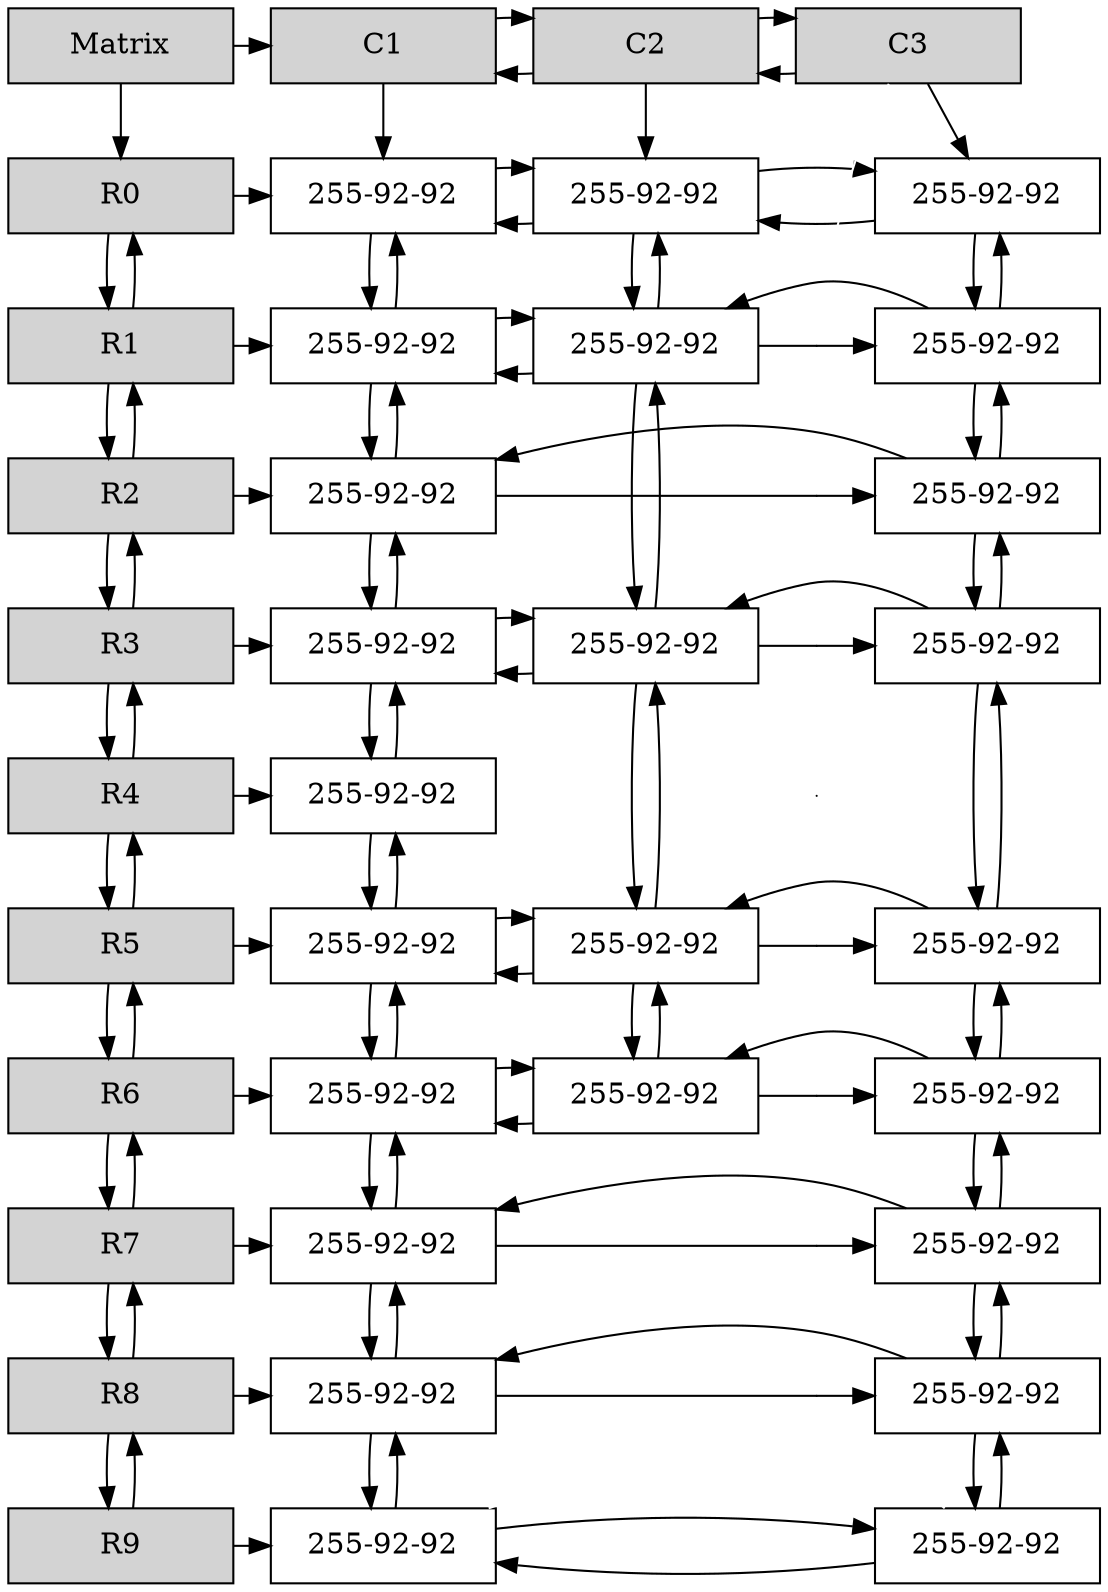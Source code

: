 digraph Sparce_Matrix {
node [shape=box]
Mt[ label = "Matrix", width = 1.5, style = filled, group = 1 ];
e0[ shape = point, width = 0 ];
e1[ shape = point, width = 0 ];
e2[ shape = point, width = 0 ];
e3[ shape = point, width = 0 ];
e4[ shape = point, width = 0 ];
e5[ shape = point, width = 0 ];
e6[ shape = point, width = 0 ];
e7[ shape = point, width = 0 ];
U0[label = "R0"    width = 1.5 style = filled, group = 1 ];
Mt->U0;
N1_L0 [label = "255-92-92" width = 1.5, group =3];
U0 -> N1_L0;
A1 -> N1_L0;
N2_L0 [label = "255-92-92" width = 1.5, group =4];
N2_L0 -> N1_L0;
N1_L0 -> N2_L0;
A2 -> N2_L0;
N3_L0 [label = "255-92-92" width = 1.5, group =5];
N3_L0 -> N2_L0;
N2_L0 -> N3_L0;
A3 -> N3_L0;
{ rank = same; U0;N1_L0;N2_L0;N3_L0;}
U1[label = "R1"    width = 1.5 style = filled, group = 1 ];
U1 -> U0;
U0 -> U1;
N1_L1 [label = "255-92-92" width = 1.5, group =3];
U1 -> N1_L1;
N1_L1 -> N1_L0;
N1_L0 -> N1_L1;
N2_L1 [label = "255-92-92" width = 1.5, group =4];
N2_L1 -> N1_L1;
N1_L1 -> N2_L1;
N2_L1 -> N2_L0;
N2_L0 -> N2_L1;
N3_L1 [label = "255-92-92" width = 1.5, group =5];
N3_L1 -> N2_L1;
N2_L1 -> N3_L1;
N3_L1 -> N3_L0;
N3_L0 -> N3_L1;
{ rank = same; U1;N1_L1;N2_L1;N3_L1;}
U2[label = "R2"    width = 1.5 style = filled, group = 1 ];
U2 -> U1;
U1 -> U2;
{ rank = same; U1; e0}
N1_L2 [label = "255-92-92" width = 1.5, group =3];
U2 -> N1_L2;
N1_L2 -> N1_L1;
N1_L1 -> N1_L2;
N3_L2 [label = "255-92-92" width = 1.5, group =5];
N3_L2 -> N1_L2;
N1_L2 -> N3_L2;
N3_L2 -> N3_L1;
N3_L1 -> N3_L2;
{ rank = same; U2;N1_L2;N3_L2;}
U3[label = "R3"    width = 1.5 style = filled, group = 1 ];
U3 -> U2;
U2 -> U3;
{ rank = same; U2; e1}
N1_L3 [label = "255-92-92" width = 1.5, group =3];
U3 -> N1_L3;
N1_L3 -> N1_L2;
N1_L2 -> N1_L3;
N2_L3 [label = "255-92-92" width = 1.5, group =4];
N2_L3 -> N1_L3;
N1_L3 -> N2_L3;
N2_L3 -> N2_L1;
N2_L1 -> N2_L3;
N3_L3 [label = "255-92-92" width = 1.5, group =5];
N3_L3 -> N2_L3;
N2_L3 -> N3_L3;
N3_L3 -> N3_L2;
N3_L2 -> N3_L3;
{ rank = same; U3;N1_L3;N2_L3;N3_L3;}
U4[label = "R4"    width = 1.5 style = filled, group = 1 ];
U4 -> U3;
U3 -> U4;
{ rank = same; U3; e2}
N1_L4 [label = "255-92-92" width = 1.5, group =3];
U4 -> N1_L4;
N1_L4 -> N1_L3;
N1_L3 -> N1_L4;
{ rank = same; U4;N1_L4;}
U5[label = "R5"    width = 1.5 style = filled, group = 1 ];
U5 -> U4;
U4 -> U5;
{ rank = same; U4; e3}
N1_L5 [label = "255-92-92" width = 1.5, group =3];
U5 -> N1_L5;
N1_L5 -> N1_L4;
N1_L4 -> N1_L5;
N2_L5 [label = "255-92-92" width = 1.5, group =4];
N2_L5 -> N1_L5;
N1_L5 -> N2_L5;
N2_L5 -> N2_L3;
N2_L3 -> N2_L5;
N3_L5 [label = "255-92-92" width = 1.5, group =5];
N3_L5 -> N2_L5;
N2_L5 -> N3_L5;
N3_L5 -> N3_L3;
N3_L3 -> N3_L5;
{ rank = same; U5;N1_L5;N2_L5;N3_L5;}
U6[label = "R6"    width = 1.5 style = filled, group = 1 ];
U6 -> U5;
U5 -> U6;
{ rank = same; U5; e4}
N1_L6 [label = "255-92-92" width = 1.5, group =3];
U6 -> N1_L6;
N1_L6 -> N1_L5;
N1_L5 -> N1_L6;
N2_L6 [label = "255-92-92" width = 1.5, group =4];
N2_L6 -> N1_L6;
N1_L6 -> N2_L6;
N2_L6 -> N2_L5;
N2_L5 -> N2_L6;
N3_L6 [label = "255-92-92" width = 1.5, group =5];
N3_L6 -> N2_L6;
N2_L6 -> N3_L6;
N3_L6 -> N3_L5;
N3_L5 -> N3_L6;
{ rank = same; U6;N1_L6;N2_L6;N3_L6;}
U7[label = "R7"    width = 1.5 style = filled, group = 1 ];
U7 -> U6;
U6 -> U7;
{ rank = same; U6; e5}
N1_L7 [label = "255-92-92" width = 1.5, group =3];
U7 -> N1_L7;
N1_L7 -> N1_L6;
N1_L6 -> N1_L7;
N3_L7 [label = "255-92-92" width = 1.5, group =5];
N3_L7 -> N1_L7;
N1_L7 -> N3_L7;
N3_L7 -> N3_L6;
N3_L6 -> N3_L7;
{ rank = same; U7;N1_L7;N3_L7;}
U8[label = "R8"    width = 1.5 style = filled, group = 1 ];
U8 -> U7;
U7 -> U8;
{ rank = same; U7; e6}
N1_L8 [label = "255-92-92" width = 1.5, group =3];
U8 -> N1_L8;
N1_L8 -> N1_L7;
N1_L7 -> N1_L8;
N3_L8 [label = "255-92-92" width = 1.5, group =5];
N3_L8 -> N1_L8;
N1_L8 -> N3_L8;
N3_L8 -> N3_L7;
N3_L7 -> N3_L8;
{ rank = same; U8;N1_L8;N3_L8;}
U9[label = "R9"    width = 1.5 style = filled, group = 1 ];
U9 -> U8;
U8 -> U9;
{ rank = same; U8; e7}
N1_L9 [label = "255-92-92" width = 1.5, group =3];
U9 -> N1_L9;
N1_L9 -> N1_L8;
N1_L8 -> N1_L9;
e7-> N1_L9[dir = none, color = "white"];
N3_L9 [label = "255-92-92" width = 1.5, group =5];
N3_L9 -> N1_L9;
N1_L9 -> N3_L9;
N3_L9 -> N3_L8;
N3_L8 -> N3_L9;
e7-> N3_L9[dir = none, color = "white"];
{ rank = same; U9;N1_L9;N3_L9;}
A1[label ="C1" width = 1.5 style = filled, group =2];
Mt->A1;
A2[label ="C2" width = 1.5 style = filled, group =3];
A2->A1;
A1->A2;
A3[label ="C3" width = 1.5 style = filled, group =4];
A3->A2;
A2->A3;
{ rank = same; Mt; A1; A2; A3; }
A3-> e0[ dir = none, color = "white" ];
e0-> e1[ dir = none, color = "white" ];
e1-> e2[ dir = none, color = "white" ];
e2-> e3[ dir = none, color = "white" ];
e3-> e4[ dir = none, color = "white" ];
e4-> e5[ dir = none, color = "white" ];
e5-> e6[ dir = none, color = "white" ];
e6-> e7[ dir = none, color = "white" ];
}

